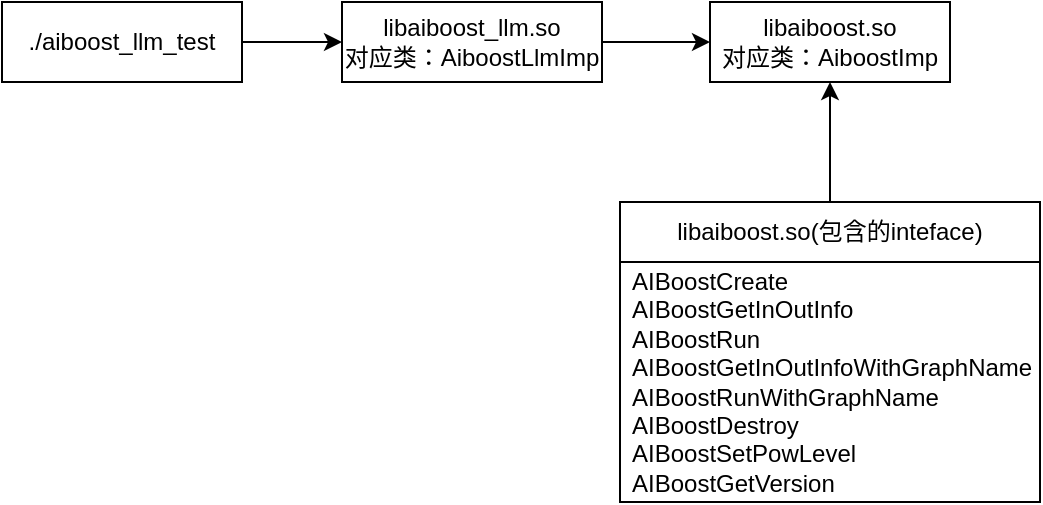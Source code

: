 <mxfile version="26.2.15">
  <diagram name="第 1 页" id="rzc_DVTnZd3EuTVf8gxU">
    <mxGraphModel dx="864" dy="421" grid="1" gridSize="10" guides="1" tooltips="1" connect="1" arrows="1" fold="1" page="1" pageScale="1" pageWidth="827" pageHeight="1169" math="0" shadow="0">
      <root>
        <mxCell id="0" />
        <mxCell id="1" parent="0" />
        <mxCell id="CTm-zYa0rUxEFgS59MSg-5" style="edgeStyle=orthogonalEdgeStyle;rounded=0;orthogonalLoop=1;jettySize=auto;html=1;exitX=1;exitY=0.5;exitDx=0;exitDy=0;entryX=0;entryY=0.5;entryDx=0;entryDy=0;" edge="1" parent="1" source="CTm-zYa0rUxEFgS59MSg-1" target="CTm-zYa0rUxEFgS59MSg-3">
          <mxGeometry relative="1" as="geometry" />
        </mxCell>
        <mxCell id="CTm-zYa0rUxEFgS59MSg-1" value="libaiboost_llm.so&lt;br&gt;对应类：AiboostLlmImp" style="rounded=0;whiteSpace=wrap;html=1;" vertex="1" parent="1">
          <mxGeometry x="230" y="420" width="130" height="40" as="geometry" />
        </mxCell>
        <mxCell id="CTm-zYa0rUxEFgS59MSg-4" style="edgeStyle=orthogonalEdgeStyle;rounded=0;orthogonalLoop=1;jettySize=auto;html=1;exitX=1;exitY=0.5;exitDx=0;exitDy=0;" edge="1" parent="1" source="CTm-zYa0rUxEFgS59MSg-2" target="CTm-zYa0rUxEFgS59MSg-1">
          <mxGeometry relative="1" as="geometry" />
        </mxCell>
        <mxCell id="CTm-zYa0rUxEFgS59MSg-2" value="./aiboost_llm_test" style="rounded=0;whiteSpace=wrap;html=1;" vertex="1" parent="1">
          <mxGeometry x="60" y="420" width="120" height="40" as="geometry" />
        </mxCell>
        <mxCell id="CTm-zYa0rUxEFgS59MSg-3" value="libaiboost.so&lt;br&gt;对应类：AiboostImp" style="rounded=0;whiteSpace=wrap;html=1;" vertex="1" parent="1">
          <mxGeometry x="414" y="420" width="120" height="40" as="geometry" />
        </mxCell>
        <mxCell id="CTm-zYa0rUxEFgS59MSg-13" style="edgeStyle=orthogonalEdgeStyle;rounded=0;orthogonalLoop=1;jettySize=auto;html=1;exitX=0.5;exitY=0;exitDx=0;exitDy=0;entryX=0.5;entryY=1;entryDx=0;entryDy=0;" edge="1" parent="1" source="CTm-zYa0rUxEFgS59MSg-9" target="CTm-zYa0rUxEFgS59MSg-3">
          <mxGeometry relative="1" as="geometry" />
        </mxCell>
        <mxCell id="CTm-zYa0rUxEFgS59MSg-9" value="libaiboost.so(包含的inteface)" style="swimlane;fontStyle=0;childLayout=stackLayout;horizontal=1;startSize=30;horizontalStack=0;resizeParent=1;resizeParentMax=0;resizeLast=0;collapsible=1;marginBottom=0;whiteSpace=wrap;html=1;" vertex="1" parent="1">
          <mxGeometry x="369" y="520" width="210" height="150" as="geometry">
            <mxRectangle x="430" y="520" width="130" height="30" as="alternateBounds" />
          </mxGeometry>
        </mxCell>
        <mxCell id="CTm-zYa0rUxEFgS59MSg-10" value="AIBoostCreate&lt;div&gt;AIBoostGetInOutInfo&lt;br&gt;AIBoostRun&lt;br&gt;AIBoostGetInOutInfoWithGraphName&lt;br&gt;AIBoostRunWithGraphName&lt;br&gt;AIBoostDestroy&lt;br&gt;AIBoostSetPowLevel&lt;br&gt;AIBoostGetVersion&lt;br&gt;&lt;/div&gt;" style="text;strokeColor=none;fillColor=none;align=left;verticalAlign=middle;spacingLeft=4;spacingRight=4;overflow=hidden;points=[[0,0.5],[1,0.5]];portConstraint=eastwest;rotatable=0;whiteSpace=wrap;html=1;" vertex="1" parent="CTm-zYa0rUxEFgS59MSg-9">
          <mxGeometry y="30" width="210" height="120" as="geometry" />
        </mxCell>
      </root>
    </mxGraphModel>
  </diagram>
</mxfile>
